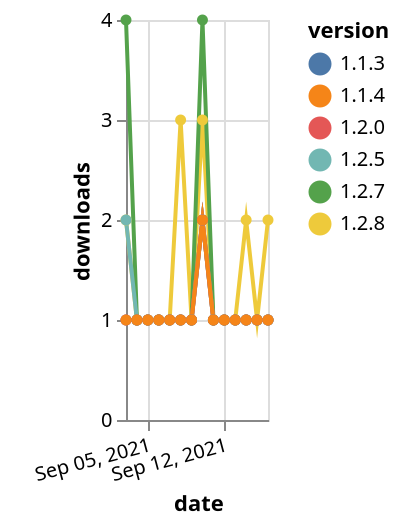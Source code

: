 {"$schema": "https://vega.github.io/schema/vega-lite/v5.json", "description": "A simple bar chart with embedded data.", "data": {"values": [{"date": "2021-09-03", "total": 126, "delta": 2, "version": "1.2.8"}, {"date": "2021-09-04", "total": 127, "delta": 1, "version": "1.2.8"}, {"date": "2021-09-05", "total": 128, "delta": 1, "version": "1.2.8"}, {"date": "2021-09-06", "total": 129, "delta": 1, "version": "1.2.8"}, {"date": "2021-09-07", "total": 130, "delta": 1, "version": "1.2.8"}, {"date": "2021-09-08", "total": 133, "delta": 3, "version": "1.2.8"}, {"date": "2021-09-09", "total": 134, "delta": 1, "version": "1.2.8"}, {"date": "2021-09-10", "total": 137, "delta": 3, "version": "1.2.8"}, {"date": "2021-09-11", "total": 138, "delta": 1, "version": "1.2.8"}, {"date": "2021-09-12", "total": 139, "delta": 1, "version": "1.2.8"}, {"date": "2021-09-13", "total": 140, "delta": 1, "version": "1.2.8"}, {"date": "2021-09-14", "total": 142, "delta": 2, "version": "1.2.8"}, {"date": "2021-09-15", "total": 143, "delta": 1, "version": "1.2.8"}, {"date": "2021-09-16", "total": 145, "delta": 2, "version": "1.2.8"}, {"date": "2021-09-03", "total": 161, "delta": 1, "version": "1.1.3"}, {"date": "2021-09-04", "total": 162, "delta": 1, "version": "1.1.3"}, {"date": "2021-09-05", "total": 163, "delta": 1, "version": "1.1.3"}, {"date": "2021-09-06", "total": 164, "delta": 1, "version": "1.1.3"}, {"date": "2021-09-07", "total": 165, "delta": 1, "version": "1.1.3"}, {"date": "2021-09-08", "total": 166, "delta": 1, "version": "1.1.3"}, {"date": "2021-09-09", "total": 167, "delta": 1, "version": "1.1.3"}, {"date": "2021-09-10", "total": 169, "delta": 2, "version": "1.1.3"}, {"date": "2021-09-11", "total": 170, "delta": 1, "version": "1.1.3"}, {"date": "2021-09-12", "total": 171, "delta": 1, "version": "1.1.3"}, {"date": "2021-09-13", "total": 172, "delta": 1, "version": "1.1.3"}, {"date": "2021-09-14", "total": 173, "delta": 1, "version": "1.1.3"}, {"date": "2021-09-15", "total": 174, "delta": 1, "version": "1.1.3"}, {"date": "2021-09-16", "total": 175, "delta": 1, "version": "1.1.3"}, {"date": "2021-09-03", "total": 203, "delta": 4, "version": "1.2.7"}, {"date": "2021-09-04", "total": 204, "delta": 1, "version": "1.2.7"}, {"date": "2021-09-05", "total": 205, "delta": 1, "version": "1.2.7"}, {"date": "2021-09-06", "total": 206, "delta": 1, "version": "1.2.7"}, {"date": "2021-09-07", "total": 207, "delta": 1, "version": "1.2.7"}, {"date": "2021-09-08", "total": 208, "delta": 1, "version": "1.2.7"}, {"date": "2021-09-09", "total": 209, "delta": 1, "version": "1.2.7"}, {"date": "2021-09-10", "total": 213, "delta": 4, "version": "1.2.7"}, {"date": "2021-09-11", "total": 214, "delta": 1, "version": "1.2.7"}, {"date": "2021-09-12", "total": 215, "delta": 1, "version": "1.2.7"}, {"date": "2021-09-13", "total": 216, "delta": 1, "version": "1.2.7"}, {"date": "2021-09-14", "total": 217, "delta": 1, "version": "1.2.7"}, {"date": "2021-09-15", "total": 218, "delta": 1, "version": "1.2.7"}, {"date": "2021-09-16", "total": 219, "delta": 1, "version": "1.2.7"}, {"date": "2021-09-03", "total": 146, "delta": 2, "version": "1.2.5"}, {"date": "2021-09-04", "total": 147, "delta": 1, "version": "1.2.5"}, {"date": "2021-09-05", "total": 148, "delta": 1, "version": "1.2.5"}, {"date": "2021-09-06", "total": 149, "delta": 1, "version": "1.2.5"}, {"date": "2021-09-07", "total": 150, "delta": 1, "version": "1.2.5"}, {"date": "2021-09-08", "total": 151, "delta": 1, "version": "1.2.5"}, {"date": "2021-09-09", "total": 152, "delta": 1, "version": "1.2.5"}, {"date": "2021-09-10", "total": 154, "delta": 2, "version": "1.2.5"}, {"date": "2021-09-11", "total": 155, "delta": 1, "version": "1.2.5"}, {"date": "2021-09-12", "total": 156, "delta": 1, "version": "1.2.5"}, {"date": "2021-09-13", "total": 157, "delta": 1, "version": "1.2.5"}, {"date": "2021-09-14", "total": 158, "delta": 1, "version": "1.2.5"}, {"date": "2021-09-15", "total": 159, "delta": 1, "version": "1.2.5"}, {"date": "2021-09-16", "total": 160, "delta": 1, "version": "1.2.5"}, {"date": "2021-09-03", "total": 166, "delta": 1, "version": "1.2.0"}, {"date": "2021-09-04", "total": 167, "delta": 1, "version": "1.2.0"}, {"date": "2021-09-05", "total": 168, "delta": 1, "version": "1.2.0"}, {"date": "2021-09-06", "total": 169, "delta": 1, "version": "1.2.0"}, {"date": "2021-09-07", "total": 170, "delta": 1, "version": "1.2.0"}, {"date": "2021-09-08", "total": 171, "delta": 1, "version": "1.2.0"}, {"date": "2021-09-09", "total": 172, "delta": 1, "version": "1.2.0"}, {"date": "2021-09-10", "total": 174, "delta": 2, "version": "1.2.0"}, {"date": "2021-09-11", "total": 175, "delta": 1, "version": "1.2.0"}, {"date": "2021-09-12", "total": 176, "delta": 1, "version": "1.2.0"}, {"date": "2021-09-13", "total": 177, "delta": 1, "version": "1.2.0"}, {"date": "2021-09-14", "total": 178, "delta": 1, "version": "1.2.0"}, {"date": "2021-09-15", "total": 179, "delta": 1, "version": "1.2.0"}, {"date": "2021-09-16", "total": 180, "delta": 1, "version": "1.2.0"}, {"date": "2021-09-03", "total": 159, "delta": 1, "version": "1.1.4"}, {"date": "2021-09-04", "total": 160, "delta": 1, "version": "1.1.4"}, {"date": "2021-09-05", "total": 161, "delta": 1, "version": "1.1.4"}, {"date": "2021-09-06", "total": 162, "delta": 1, "version": "1.1.4"}, {"date": "2021-09-07", "total": 163, "delta": 1, "version": "1.1.4"}, {"date": "2021-09-08", "total": 164, "delta": 1, "version": "1.1.4"}, {"date": "2021-09-09", "total": 165, "delta": 1, "version": "1.1.4"}, {"date": "2021-09-10", "total": 167, "delta": 2, "version": "1.1.4"}, {"date": "2021-09-11", "total": 168, "delta": 1, "version": "1.1.4"}, {"date": "2021-09-12", "total": 169, "delta": 1, "version": "1.1.4"}, {"date": "2021-09-13", "total": 170, "delta": 1, "version": "1.1.4"}, {"date": "2021-09-14", "total": 171, "delta": 1, "version": "1.1.4"}, {"date": "2021-09-15", "total": 172, "delta": 1, "version": "1.1.4"}, {"date": "2021-09-16", "total": 173, "delta": 1, "version": "1.1.4"}]}, "width": "container", "mark": {"type": "line", "point": {"filled": true}}, "encoding": {"x": {"field": "date", "type": "temporal", "timeUnit": "yearmonthdate", "title": "date", "axis": {"labelAngle": -15}}, "y": {"field": "delta", "type": "quantitative", "title": "downloads"}, "color": {"field": "version", "type": "nominal"}, "tooltip": {"field": "delta"}}}
